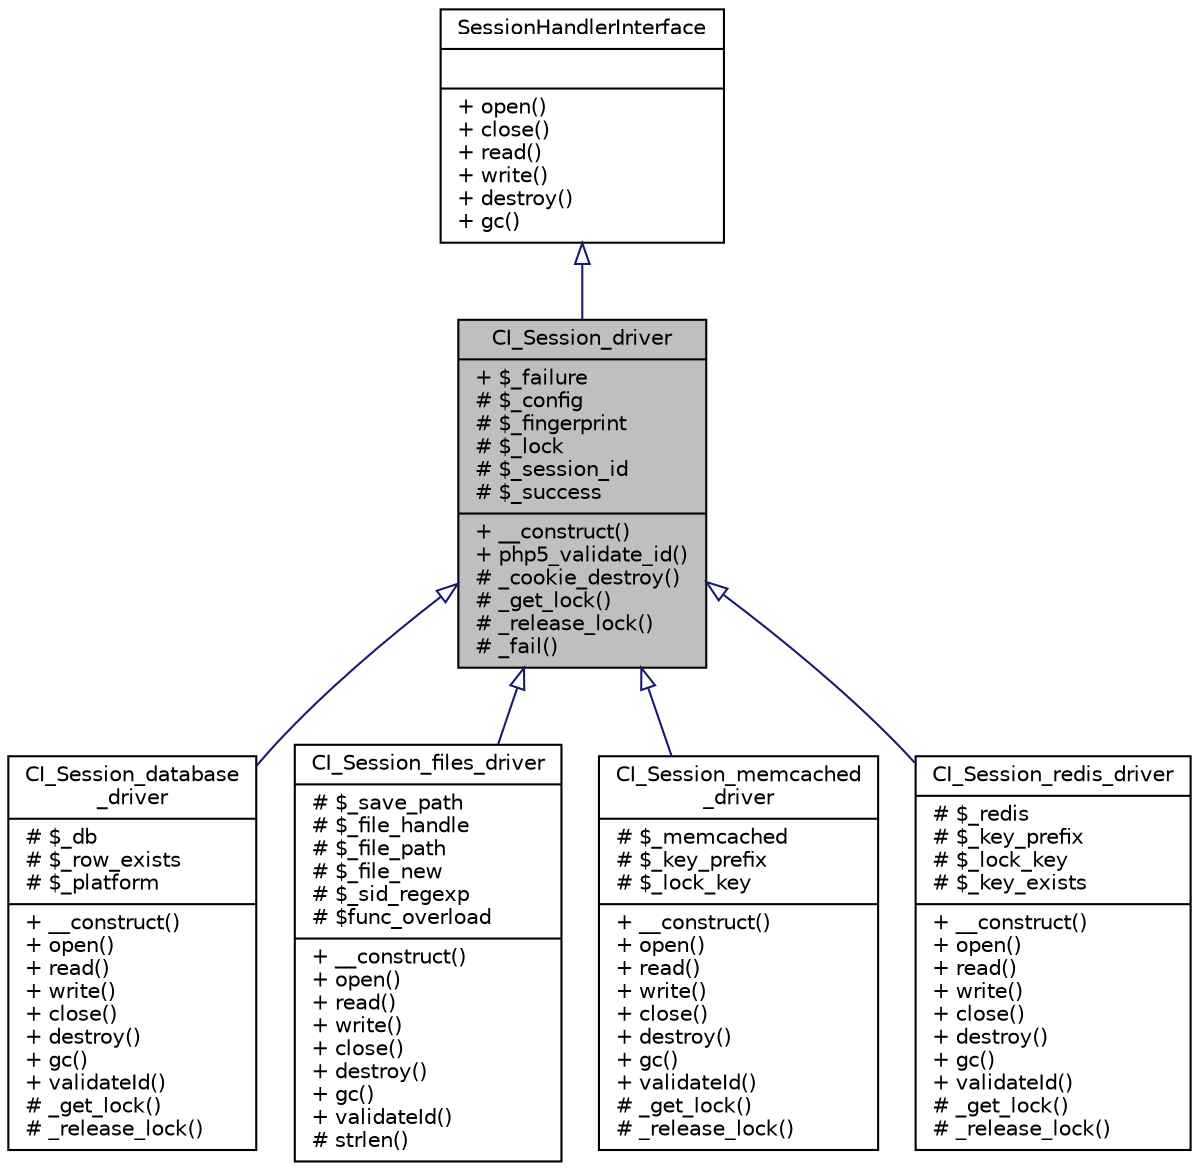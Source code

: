 digraph "CI_Session_driver"
{
 // LATEX_PDF_SIZE
  edge [fontname="Helvetica",fontsize="10",labelfontname="Helvetica",labelfontsize="10"];
  node [fontname="Helvetica",fontsize="10",shape=record];
  Node0 [label="{CI_Session_driver\n|+ $_failure\l# $_config\l# $_fingerprint\l# $_lock\l# $_session_id\l# $_success\l|+ __construct()\l+ php5_validate_id()\l# _cookie_destroy()\l# _get_lock()\l# _release_lock()\l# _fail()\l}",height=0.2,width=0.4,color="black", fillcolor="grey75", style="filled", fontcolor="black",tooltip=" "];
  Node1 -> Node0 [dir="back",color="midnightblue",fontsize="10",style="solid",arrowtail="onormal",fontname="Helvetica"];
  Node1 [label="{SessionHandlerInterface\n||+ open()\l+ close()\l+ read()\l+ write()\l+ destroy()\l+ gc()\l}",height=0.2,width=0.4,color="black", fillcolor="white", style="filled",URL="$interface_session_handler_interface.html",tooltip=" "];
  Node0 -> Node2 [dir="back",color="midnightblue",fontsize="10",style="solid",arrowtail="onormal",fontname="Helvetica"];
  Node2 [label="{CI_Session_database\l_driver\n|# $_db\l# $_row_exists\l# $_platform\l|+ __construct()\l+ open()\l+ read()\l+ write()\l+ close()\l+ destroy()\l+ gc()\l+ validateId()\l# _get_lock()\l# _release_lock()\l}",height=0.2,width=0.4,color="black", fillcolor="white", style="filled",URL="$class_c_i___session__database__driver.html",tooltip=" "];
  Node0 -> Node3 [dir="back",color="midnightblue",fontsize="10",style="solid",arrowtail="onormal",fontname="Helvetica"];
  Node3 [label="{CI_Session_files_driver\n|# $_save_path\l# $_file_handle\l# $_file_path\l# $_file_new\l# $_sid_regexp\l# $func_overload\l|+ __construct()\l+ open()\l+ read()\l+ write()\l+ close()\l+ destroy()\l+ gc()\l+ validateId()\l# strlen()\l}",height=0.2,width=0.4,color="black", fillcolor="white", style="filled",URL="$class_c_i___session__files__driver.html",tooltip=" "];
  Node0 -> Node4 [dir="back",color="midnightblue",fontsize="10",style="solid",arrowtail="onormal",fontname="Helvetica"];
  Node4 [label="{CI_Session_memcached\l_driver\n|# $_memcached\l# $_key_prefix\l# $_lock_key\l|+ __construct()\l+ open()\l+ read()\l+ write()\l+ close()\l+ destroy()\l+ gc()\l+ validateId()\l# _get_lock()\l# _release_lock()\l}",height=0.2,width=0.4,color="black", fillcolor="white", style="filled",URL="$class_c_i___session__memcached__driver.html",tooltip=" "];
  Node0 -> Node5 [dir="back",color="midnightblue",fontsize="10",style="solid",arrowtail="onormal",fontname="Helvetica"];
  Node5 [label="{CI_Session_redis_driver\n|# $_redis\l# $_key_prefix\l# $_lock_key\l# $_key_exists\l|+ __construct()\l+ open()\l+ read()\l+ write()\l+ close()\l+ destroy()\l+ gc()\l+ validateId()\l# _get_lock()\l# _release_lock()\l}",height=0.2,width=0.4,color="black", fillcolor="white", style="filled",URL="$class_c_i___session__redis__driver.html",tooltip=" "];
}
